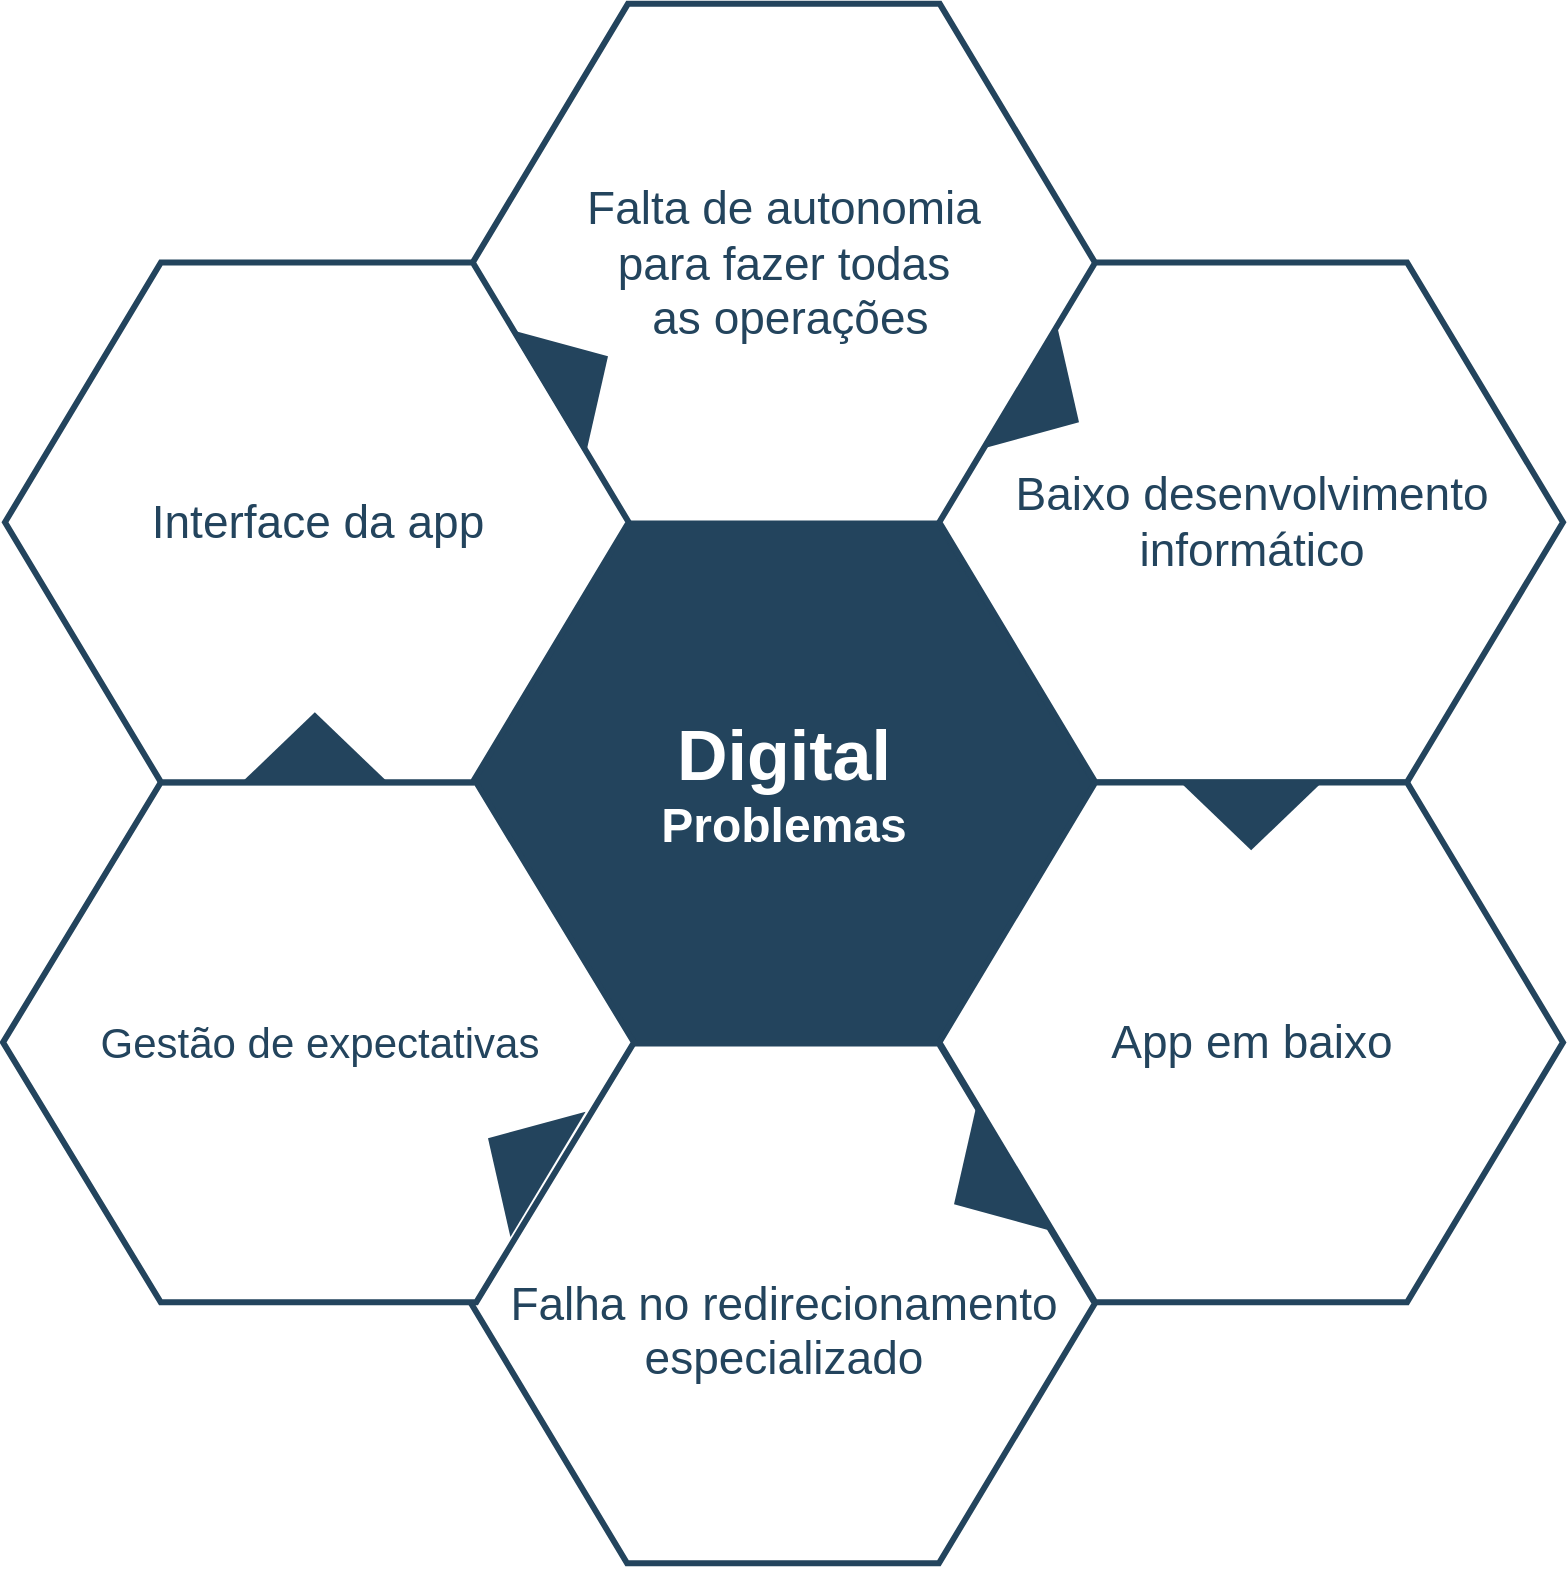 <mxfile version="20.8.4" type="device" pages="5"><diagram id="07fea595-8f29-1299-0266-81d95cde20df" name="Digital_Problemas"><mxGraphModel dx="1588" dy="-1541" grid="1" gridSize="10" guides="1" tooltips="1" connect="1" arrows="1" fold="1" page="1" pageScale="1" pageWidth="1169" pageHeight="827" background="none" math="0" shadow="0"><root><mxCell id="0"/><mxCell id="1" parent="0"/><mxCell id="644" value="&lt;b style=&quot;&quot;&gt;&lt;font style=&quot;&quot; color=&quot;#ffffff&quot;&gt;&lt;span style=&quot;font-size: 35px;&quot;&gt;Digital&lt;/span&gt;&lt;br&gt;&lt;font style=&quot;font-size: 24px;&quot;&gt;Problemas&lt;/font&gt;&lt;br&gt;&lt;/font&gt;&lt;/b&gt;" style="shape=hexagon;perimeter=hexagonPerimeter2;whiteSpace=wrap;html=1;shadow=0;labelBackgroundColor=none;strokeColor=#23445D;fillColor=#23445D;gradientColor=none;fontFamily=Helvetica;fontSize=23;fontColor=#23445d;align=center;strokeWidth=3;" parent="1" vertex="1"><mxGeometry x="428.579" y="2764.798" width="311.842" height="259.868" as="geometry"/></mxCell><mxCell id="645" value="" style="triangle;whiteSpace=wrap;html=1;shadow=0;labelBackgroundColor=none;strokeColor=none;fillColor=#FFFFFF;fontFamily=Helvetica;fontSize=17;fontColor=#23445d;align=center;rotation=90;gradientColor=none;flipV=1;flipH=1;opacity=20;" parent="1" vertex="1"><mxGeometry x="309.5" y="2782.667" width="72" height="152" as="geometry"/></mxCell><mxCell id="646" value="Falta de autonomia &lt;br&gt;para fazer todas&lt;br&gt;&amp;nbsp;as operações" style="shape=hexagon;perimeter=hexagonPerimeter2;whiteSpace=wrap;html=1;shadow=0;labelBackgroundColor=none;strokeColor=#23445D;fillColor=#ffffff;gradientColor=none;fontFamily=Helvetica;fontSize=23;fontColor=#23445D;align=center;strokeWidth=3;" parent="1" vertex="1"><mxGeometry x="428.999" y="2504.927" width="311.842" height="259.868" as="geometry"/></mxCell><mxCell id="647" value="Baixo desenvolvimento&lt;br&gt;informático" style="shape=hexagon;perimeter=hexagonPerimeter2;whiteSpace=wrap;html=1;shadow=0;labelBackgroundColor=none;strokeColor=#23445D;fillColor=#FFFFFF;gradientColor=none;fontFamily=Helvetica;fontSize=23;fontColor=#23445d;align=center;strokeWidth=3;" parent="1" vertex="1"><mxGeometry x="662.658" y="2634.2" width="311.842" height="259.868" as="geometry"/></mxCell><mxCell id="648" value="App em baixo" style="shape=hexagon;perimeter=hexagonPerimeter2;whiteSpace=wrap;html=1;shadow=0;labelBackgroundColor=none;strokeColor=#23445D;fillColor=#FFFFFF;gradientColor=none;fontFamily=Helvetica;fontSize=23;fontColor=#23445d;align=center;strokeWidth=3;" parent="1" vertex="1"><mxGeometry x="662.658" y="2894.265" width="311.842" height="259.868" as="geometry"/></mxCell><mxCell id="649" value="&lt;br&gt;Falha no redirecionamento&lt;br&gt;especializado" style="shape=hexagon;perimeter=hexagonPerimeter2;whiteSpace=wrap;html=1;shadow=0;labelBackgroundColor=none;strokeColor=#23445D;fillColor=#FFFFFF;gradientColor=none;fontFamily=Helvetica;fontSize=23;fontColor=#23445d;align=center;strokeWidth=3;" parent="1" vertex="1"><mxGeometry x="428.579" y="3024.798" width="311.842" height="259.868" as="geometry"/></mxCell><mxCell id="650" value="&lt;font style=&quot;font-size: 21px;&quot;&gt;Gestão de expectativas&lt;br&gt;&lt;/font&gt;" style="shape=hexagon;perimeter=hexagonPerimeter2;whiteSpace=wrap;html=1;shadow=0;labelBackgroundColor=none;strokeColor=#23445D;fillColor=#FFFFFF;gradientColor=none;fontFamily=Helvetica;fontSize=23;fontColor=#23445d;align=center;strokeWidth=3;" parent="1" vertex="1"><mxGeometry x="194.5" y="2894.27" width="315.5" height="259.87" as="geometry"/></mxCell><mxCell id="651" value="Interface da app" style="shape=hexagon;perimeter=hexagonPerimeter2;whiteSpace=wrap;html=1;shadow=0;labelBackgroundColor=none;strokeColor=#23445D;fillColor=#ffffff;gradientColor=none;fontFamily=Helvetica;fontSize=23;fontColor=#23445D;align=center;strokeWidth=3;" parent="1" vertex="1"><mxGeometry x="195.5" y="2634.2" width="311.842" height="259.868" as="geometry"/></mxCell><mxCell id="652" value="" style="triangle;whiteSpace=wrap;html=1;shadow=0;labelBackgroundColor=none;strokeColor=none;fillColor=#23445D;fontFamily=Helvetica;fontSize=17;fontColor=#23445d;align=center;rotation=31;gradientColor=none;strokeWidth=3;" parent="1" vertex="1"><mxGeometry x="700" y="2668.667" width="35" height="73" as="geometry"/></mxCell><mxCell id="653" value="" style="triangle;whiteSpace=wrap;html=1;shadow=0;labelBackgroundColor=none;strokeColor=none;fillColor=#23445D;fontFamily=Helvetica;fontSize=17;fontColor=#23445d;align=center;rotation=31;gradientColor=none;flipH=1;strokeWidth=3;" parent="1" vertex="1"><mxGeometry x="434.5" y="3044.667" width="35" height="73" as="geometry"/></mxCell><mxCell id="654" value="" style="triangle;whiteSpace=wrap;html=1;shadow=0;labelBackgroundColor=none;strokeColor=none;fillColor=#23445D;fontFamily=Helvetica;fontSize=17;fontColor=#23445d;align=center;rotation=329;gradientColor=none;strokeWidth=3;" parent="1" vertex="1"><mxGeometry x="464.5" y="2653.667" width="35" height="73" as="geometry"/></mxCell><mxCell id="655" value="" style="triangle;whiteSpace=wrap;html=1;shadow=0;labelBackgroundColor=none;strokeColor=none;fillColor=#23445D;fontFamily=Helvetica;fontSize=17;fontColor=#23445d;align=center;rotation=329;gradientColor=none;flipH=1;strokeWidth=3;" parent="1" vertex="1"><mxGeometry x="667.5" y="3059.667" width="35" height="73" as="geometry"/></mxCell><mxCell id="656" value="" style="triangle;whiteSpace=wrap;html=1;shadow=0;labelBackgroundColor=none;strokeColor=none;fillColor=#23445D;fontFamily=Helvetica;fontSize=17;fontColor=#23445d;align=center;rotation=90;gradientColor=none;strokeWidth=3;" parent="1" vertex="1"><mxGeometry x="801.079" y="2874.167" width="35" height="73" as="geometry"/></mxCell><mxCell id="657" value="" style="triangle;whiteSpace=wrap;html=1;shadow=0;labelBackgroundColor=none;strokeColor=none;fillColor=#23445D;fontFamily=Helvetica;fontSize=17;fontColor=#23445d;align=center;rotation=90;gradientColor=none;flipH=1;strokeWidth=3;" parent="1" vertex="1"><mxGeometry x="332.921" y="2840.167" width="35" height="73" as="geometry"/></mxCell></root></mxGraphModel></diagram><diagram name="Digital_Solução" id="rorjZK0Y6kmmCVNpEgr0"><mxGraphModel dx="1588" dy="-1541" grid="1" gridSize="10" guides="1" tooltips="1" connect="1" arrows="1" fold="1" page="1" pageScale="1" pageWidth="1169" pageHeight="827" background="none" math="0" shadow="0"><root><mxCell id="aIM_epx6Sou8oXsEZADH-0"/><mxCell id="aIM_epx6Sou8oXsEZADH-1" parent="aIM_epx6Sou8oXsEZADH-0"/><mxCell id="aIM_epx6Sou8oXsEZADH-2" value="&lt;b style=&quot;&quot;&gt;&lt;font style=&quot;&quot; color=&quot;#ffffff&quot;&gt;&lt;span style=&quot;font-size: 35px;&quot;&gt;Digital&lt;/span&gt;&lt;br&gt;&lt;font style=&quot;font-size: 24px;&quot;&gt;Soluções&lt;/font&gt;&lt;br&gt;&lt;/font&gt;&lt;/b&gt;" style="shape=hexagon;perimeter=hexagonPerimeter2;whiteSpace=wrap;html=1;shadow=0;labelBackgroundColor=none;strokeColor=#23445D;fillColor=#23445D;gradientColor=none;fontFamily=Helvetica;fontSize=23;fontColor=#23445d;align=center;strokeWidth=3;" parent="aIM_epx6Sou8oXsEZADH-1" vertex="1"><mxGeometry x="428.579" y="2764.798" width="311.842" height="259.868" as="geometry"/></mxCell><mxCell id="aIM_epx6Sou8oXsEZADH-3" value="" style="triangle;whiteSpace=wrap;html=1;shadow=0;labelBackgroundColor=none;strokeColor=none;fillColor=#FFFFFF;fontFamily=Helvetica;fontSize=17;fontColor=#23445d;align=center;rotation=90;gradientColor=none;flipV=1;flipH=1;opacity=20;" parent="aIM_epx6Sou8oXsEZADH-1" vertex="1"><mxGeometry x="309.5" y="2782.667" width="72" height="152" as="geometry"/></mxCell><mxCell id="aIM_epx6Sou8oXsEZADH-4" value="Sistema de notificações" style="shape=hexagon;perimeter=hexagonPerimeter2;whiteSpace=wrap;html=1;shadow=0;labelBackgroundColor=none;strokeColor=#23445D;fillColor=#ffffff;gradientColor=none;fontFamily=Helvetica;fontSize=23;fontColor=#23445D;align=center;strokeWidth=3;" parent="aIM_epx6Sou8oXsEZADH-1" vertex="1"><mxGeometry x="428.999" y="2504.927" width="311.842" height="259.868" as="geometry"/></mxCell><mxCell id="aIM_epx6Sou8oXsEZADH-5" value="Monitorização (Grafana)" style="shape=hexagon;perimeter=hexagonPerimeter2;whiteSpace=wrap;html=1;shadow=0;labelBackgroundColor=none;strokeColor=#23445D;fillColor=#FFFFFF;gradientColor=none;fontFamily=Helvetica;fontSize=23;fontColor=#23445d;align=center;strokeWidth=3;" parent="aIM_epx6Sou8oXsEZADH-1" vertex="1"><mxGeometry x="662.658" y="2634.2" width="311.842" height="259.868" as="geometry"/></mxCell><mxCell id="aIM_epx6Sou8oXsEZADH-7" value="Desenvolvimento &lt;br&gt;informático" style="shape=hexagon;perimeter=hexagonPerimeter2;whiteSpace=wrap;html=1;shadow=0;labelBackgroundColor=none;strokeColor=#23445D;fillColor=#FFFFFF;gradientColor=none;fontFamily=Helvetica;fontSize=23;fontColor=#23445d;align=center;strokeWidth=3;" parent="aIM_epx6Sou8oXsEZADH-1" vertex="1"><mxGeometry x="428.579" y="3024.798" width="311.842" height="259.868" as="geometry"/></mxCell><mxCell id="aIM_epx6Sou8oXsEZADH-8" value="&lt;font style=&quot;font-size: 21px;&quot;&gt;Chatbots para aliviar carga de trabalho&lt;br&gt;(gerir expectativas)&lt;br&gt;&lt;/font&gt;" style="shape=hexagon;perimeter=hexagonPerimeter2;whiteSpace=wrap;html=1;shadow=0;labelBackgroundColor=none;strokeColor=#23445D;fillColor=#FFFFFF;gradientColor=none;fontFamily=Helvetica;fontSize=23;fontColor=#23445d;align=center;strokeWidth=3;" parent="aIM_epx6Sou8oXsEZADH-1" vertex="1"><mxGeometry x="194.5" y="2894.27" width="315.5" height="259.87" as="geometry"/></mxCell><mxCell id="aIM_epx6Sou8oXsEZADH-9" value="Reformulação da &lt;br&gt;Interface da app" style="shape=hexagon;perimeter=hexagonPerimeter2;whiteSpace=wrap;html=1;shadow=0;labelBackgroundColor=none;strokeColor=#23445D;fillColor=#ffffff;gradientColor=none;fontFamily=Helvetica;fontSize=23;fontColor=#23445D;align=center;strokeWidth=3;" parent="aIM_epx6Sou8oXsEZADH-1" vertex="1"><mxGeometry x="195.5" y="2634.2" width="311.842" height="259.868" as="geometry"/></mxCell><mxCell id="aIM_epx6Sou8oXsEZADH-10" value="" style="triangle;whiteSpace=wrap;html=1;shadow=0;labelBackgroundColor=none;strokeColor=none;fillColor=#23445D;fontFamily=Helvetica;fontSize=17;fontColor=#23445d;align=center;rotation=31;gradientColor=none;strokeWidth=3;" parent="aIM_epx6Sou8oXsEZADH-1" vertex="1"><mxGeometry x="700" y="2668.667" width="35" height="73" as="geometry"/></mxCell><mxCell id="aIM_epx6Sou8oXsEZADH-11" value="" style="triangle;whiteSpace=wrap;html=1;shadow=0;labelBackgroundColor=none;strokeColor=none;fillColor=#23445D;fontFamily=Helvetica;fontSize=17;fontColor=#23445d;align=center;rotation=31;gradientColor=none;flipH=1;strokeWidth=3;" parent="aIM_epx6Sou8oXsEZADH-1" vertex="1"><mxGeometry x="434.5" y="3044.667" width="35" height="73" as="geometry"/></mxCell><mxCell id="aIM_epx6Sou8oXsEZADH-12" value="" style="triangle;whiteSpace=wrap;html=1;shadow=0;labelBackgroundColor=none;strokeColor=none;fillColor=#23445D;fontFamily=Helvetica;fontSize=17;fontColor=#23445d;align=center;rotation=329;gradientColor=none;strokeWidth=3;" parent="aIM_epx6Sou8oXsEZADH-1" vertex="1"><mxGeometry x="464.5" y="2653.667" width="35" height="73" as="geometry"/></mxCell><mxCell id="aIM_epx6Sou8oXsEZADH-13" value="" style="triangle;whiteSpace=wrap;html=1;shadow=0;labelBackgroundColor=none;strokeColor=none;fillColor=#23445D;fontFamily=Helvetica;fontSize=17;fontColor=#23445d;align=center;rotation=329;gradientColor=none;flipH=1;strokeWidth=3;" parent="aIM_epx6Sou8oXsEZADH-1" vertex="1"><mxGeometry x="667.5" y="3059.667" width="35" height="73" as="geometry"/></mxCell><mxCell id="aIM_epx6Sou8oXsEZADH-14" value="" style="triangle;whiteSpace=wrap;html=1;shadow=0;labelBackgroundColor=none;strokeColor=none;fillColor=#23445D;fontFamily=Helvetica;fontSize=17;fontColor=#23445d;align=center;rotation=90;gradientColor=none;strokeWidth=3;" parent="aIM_epx6Sou8oXsEZADH-1" vertex="1"><mxGeometry x="801.079" y="2874.167" width="35" height="73" as="geometry"/></mxCell><mxCell id="aIM_epx6Sou8oXsEZADH-15" value="" style="triangle;whiteSpace=wrap;html=1;shadow=0;labelBackgroundColor=none;strokeColor=none;fillColor=#23445D;fontFamily=Helvetica;fontSize=17;fontColor=#23445d;align=center;rotation=90;gradientColor=none;flipH=1;strokeWidth=3;" parent="aIM_epx6Sou8oXsEZADH-1" vertex="1"><mxGeometry x="332.921" y="2840.167" width="35" height="73" as="geometry"/></mxCell><mxCell id="aIM_epx6Sou8oXsEZADH-17" value="&lt;font style=&quot;font-size: 23px&quot;&gt;Otimização&lt;/font&gt;" style="shape=hexagon;perimeter=hexagonPerimeter2;whiteSpace=wrap;html=1;shadow=0;labelBackgroundColor=none;strokeColor=#23445D;fillColor=#FFFFFF;gradientColor=none;fontFamily=Helvetica;fontSize=23;fontColor=#23445d;align=center;strokeWidth=3;" parent="aIM_epx6Sou8oXsEZADH-1" vertex="1"><mxGeometry x="662.659" y="2894.068" width="311.842" height="259.868" as="geometry"/></mxCell><mxCell id="GxlAVM4FOL7Z4TVKnSfx-1" value="" style="triangle;whiteSpace=wrap;html=1;shadow=0;labelBackgroundColor=none;strokeColor=none;fillColor=#23445D;fontFamily=Helvetica;fontSize=17;fontColor=#23445d;align=center;rotation=90;gradientColor=none;strokeWidth=3;" parent="aIM_epx6Sou8oXsEZADH-1" vertex="1"><mxGeometry x="801.079" y="2874.17" width="35" height="73" as="geometry"/></mxCell></root></mxGraphModel></diagram><diagram id="_JqE2QO1YdkewaoCfFft" name="Balcões_Problemas"><mxGraphModel dx="1588" dy="-1398" grid="1" gridSize="10" guides="1" tooltips="1" connect="1" arrows="1" fold="1" page="1" pageScale="1" pageWidth="827" pageHeight="1169" math="0" shadow="0"><root><mxCell id="0"/><mxCell id="1" parent="0"/><mxCell id="lIM_ioeZpzvkcnRa6BQ3-1" value="&lt;b style=&quot;&quot;&gt;&lt;font style=&quot;&quot; color=&quot;#ffffff&quot;&gt;&lt;span style=&quot;font-size: 35px;&quot;&gt;Balcões&lt;/span&gt;&lt;br&gt;&lt;font style=&quot;font-size: 24px;&quot;&gt;Problemas&lt;/font&gt;&lt;br&gt;&lt;/font&gt;&lt;/b&gt;" style="shape=hexagon;perimeter=hexagonPerimeter2;whiteSpace=wrap;html=1;shadow=0;labelBackgroundColor=none;strokeColor=#23445D;fillColor=#23445D;gradientColor=none;fontFamily=Helvetica;fontSize=23;fontColor=#23445d;align=center;strokeWidth=3;" parent="1" vertex="1"><mxGeometry x="304.079" y="2640.128" width="311.842" height="259.868" as="geometry"/></mxCell><mxCell id="lIM_ioeZpzvkcnRa6BQ3-2" value="" style="triangle;whiteSpace=wrap;html=1;shadow=0;labelBackgroundColor=none;strokeColor=none;fillColor=#FFFFFF;fontFamily=Helvetica;fontSize=17;fontColor=#23445d;align=center;rotation=90;gradientColor=none;flipV=1;flipH=1;opacity=20;" parent="1" vertex="1"><mxGeometry x="185" y="2657.997" width="72" height="152" as="geometry"/></mxCell><mxCell id="lIM_ioeZpzvkcnRa6BQ3-3" value="Fecho dos balcões" style="shape=hexagon;perimeter=hexagonPerimeter2;whiteSpace=wrap;html=1;shadow=0;labelBackgroundColor=none;strokeColor=#23445D;fillColor=#ffffff;gradientColor=none;fontFamily=Helvetica;fontSize=23;fontColor=#23445D;align=center;strokeWidth=3;" parent="1" vertex="1"><mxGeometry x="304.079" y="2379.997" width="311.842" height="259.868" as="geometry"/></mxCell><mxCell id="lIM_ioeZpzvkcnRa6BQ3-4" value="Processo de abertura de contas e CH" style="shape=hexagon;perimeter=hexagonPerimeter2;whiteSpace=wrap;html=1;shadow=0;labelBackgroundColor=none;strokeColor=#23445D;fillColor=#FFFFFF;gradientColor=none;fontFamily=Helvetica;fontSize=23;fontColor=#23445d;align=center;strokeWidth=3;" parent="1" vertex="1"><mxGeometry x="538.158" y="2509.53" width="311.842" height="259.868" as="geometry"/></mxCell><mxCell id="lIM_ioeZpzvkcnRa6BQ3-5" value="Canais diretos de resolução de problemas" style="shape=hexagon;perimeter=hexagonPerimeter2;whiteSpace=wrap;html=1;shadow=0;labelBackgroundColor=none;strokeColor=#23445D;fillColor=#FFFFFF;gradientColor=none;fontFamily=Helvetica;fontSize=23;fontColor=#23445d;align=center;strokeWidth=3;" parent="1" vertex="1"><mxGeometry x="538.158" y="2769.595" width="311.842" height="259.868" as="geometry"/></mxCell><mxCell id="lIM_ioeZpzvkcnRa6BQ3-6" value="Escassez de colaboradores" style="shape=hexagon;perimeter=hexagonPerimeter2;whiteSpace=wrap;html=1;shadow=0;labelBackgroundColor=none;strokeColor=#23445D;fillColor=#FFFFFF;gradientColor=none;fontFamily=Helvetica;fontSize=23;fontColor=#23445d;align=center;strokeWidth=3;" parent="1" vertex="1"><mxGeometry x="304.079" y="2900.128" width="311.842" height="259.868" as="geometry"/></mxCell><mxCell id="lIM_ioeZpzvkcnRa6BQ3-7" value="&lt;font style=&quot;font-size: 23px;&quot;&gt;Ineficiência de passagem transição digital&amp;nbsp;&lt;br&gt;&lt;/font&gt;" style="shape=hexagon;perimeter=hexagonPerimeter2;whiteSpace=wrap;html=1;shadow=0;labelBackgroundColor=none;strokeColor=#23445D;fillColor=#FFFFFF;gradientColor=none;fontFamily=Helvetica;fontSize=23;fontColor=#23445d;align=center;strokeWidth=3;" parent="1" vertex="1"><mxGeometry x="70" y="2769.6" width="315.5" height="259.87" as="geometry"/></mxCell><mxCell id="lIM_ioeZpzvkcnRa6BQ3-8" value="Avaria de máquinas" style="shape=hexagon;perimeter=hexagonPerimeter2;whiteSpace=wrap;html=1;shadow=0;labelBackgroundColor=none;strokeColor=#23445D;fillColor=#ffffff;gradientColor=none;fontFamily=Helvetica;fontSize=23;fontColor=#23445D;align=center;strokeWidth=3;" parent="1" vertex="1"><mxGeometry x="71.0" y="2509.53" width="311.842" height="259.868" as="geometry"/></mxCell><mxCell id="lIM_ioeZpzvkcnRa6BQ3-9" value="" style="triangle;whiteSpace=wrap;html=1;shadow=0;labelBackgroundColor=none;strokeColor=none;fillColor=#23445D;fontFamily=Helvetica;fontSize=17;fontColor=#23445d;align=center;rotation=31;gradientColor=none;strokeWidth=3;" parent="1" vertex="1"><mxGeometry x="575.5" y="2543.997" width="35" height="73" as="geometry"/></mxCell><mxCell id="lIM_ioeZpzvkcnRa6BQ3-10" value="" style="triangle;whiteSpace=wrap;html=1;shadow=0;labelBackgroundColor=none;strokeColor=none;fillColor=#23445D;fontFamily=Helvetica;fontSize=17;fontColor=#23445d;align=center;rotation=31;gradientColor=none;flipH=1;strokeWidth=3;" parent="1" vertex="1"><mxGeometry x="310" y="2919.997" width="35" height="73" as="geometry"/></mxCell><mxCell id="lIM_ioeZpzvkcnRa6BQ3-11" value="" style="triangle;whiteSpace=wrap;html=1;shadow=0;labelBackgroundColor=none;strokeColor=none;fillColor=#23445D;fontFamily=Helvetica;fontSize=17;fontColor=#23445d;align=center;rotation=329;gradientColor=none;strokeWidth=3;" parent="1" vertex="1"><mxGeometry x="340" y="2528.997" width="35" height="73" as="geometry"/></mxCell><mxCell id="lIM_ioeZpzvkcnRa6BQ3-12" value="" style="triangle;whiteSpace=wrap;html=1;shadow=0;labelBackgroundColor=none;strokeColor=none;fillColor=#23445D;fontFamily=Helvetica;fontSize=17;fontColor=#23445d;align=center;rotation=329;gradientColor=none;flipH=1;strokeWidth=3;" parent="1" vertex="1"><mxGeometry x="543" y="2934.997" width="35" height="73" as="geometry"/></mxCell><mxCell id="lIM_ioeZpzvkcnRa6BQ3-13" value="" style="triangle;whiteSpace=wrap;html=1;shadow=0;labelBackgroundColor=none;strokeColor=none;fillColor=#23445D;fontFamily=Helvetica;fontSize=17;fontColor=#23445d;align=center;rotation=90;gradientColor=none;strokeWidth=3;" parent="1" vertex="1"><mxGeometry x="676.579" y="2749.497" width="35" height="73" as="geometry"/></mxCell><mxCell id="lIM_ioeZpzvkcnRa6BQ3-14" value="" style="triangle;whiteSpace=wrap;html=1;shadow=0;labelBackgroundColor=none;strokeColor=none;fillColor=#23445D;fontFamily=Helvetica;fontSize=17;fontColor=#23445d;align=center;rotation=90;gradientColor=none;flipH=1;strokeWidth=3;" parent="1" vertex="1"><mxGeometry x="208.421" y="2715.497" width="35" height="73" as="geometry"/></mxCell><mxCell id="lIM_ioeZpzvkcnRa6BQ3-16" value="&lt;font style=&quot;font-size: 22px;&quot;&gt;Falta de incentivo em atender clientes de outros balcões&lt;/font&gt;" style="shape=hexagon;perimeter=hexagonPerimeter2;whiteSpace=wrap;html=1;shadow=0;labelBackgroundColor=none;strokeColor=#23445D;fillColor=#FFFFFF;gradientColor=none;fontFamily=Helvetica;fontSize=23;fontColor=#23445d;align=center;strokeWidth=3;" parent="1" vertex="1"><mxGeometry x="538.159" y="3029.468" width="311.842" height="259.868" as="geometry"/></mxCell></root></mxGraphModel></diagram><diagram name="Balcões_Soluções" id="RSoeFzKu9tKu-t-F-uSa"><mxGraphModel dx="1588" dy="-1398" grid="1" gridSize="10" guides="1" tooltips="1" connect="1" arrows="1" fold="1" page="1" pageScale="1" pageWidth="827" pageHeight="1169" math="0" shadow="0"><root><mxCell id="EQ3aLIT8UE8cQ_pd233S-0"/><mxCell id="EQ3aLIT8UE8cQ_pd233S-1" parent="EQ3aLIT8UE8cQ_pd233S-0"/><mxCell id="EQ3aLIT8UE8cQ_pd233S-2" value="&lt;b style=&quot;&quot;&gt;&lt;font style=&quot;&quot; color=&quot;#ffffff&quot;&gt;&lt;span style=&quot;font-size: 35px;&quot;&gt;Balcões&lt;/span&gt;&lt;br&gt;&lt;font style=&quot;font-size: 24px;&quot;&gt;Soluções&lt;/font&gt;&lt;br&gt;&lt;/font&gt;&lt;/b&gt;" style="shape=hexagon;perimeter=hexagonPerimeter2;whiteSpace=wrap;html=1;shadow=0;labelBackgroundColor=none;strokeColor=#23445D;fillColor=#23445D;gradientColor=none;fontFamily=Helvetica;fontSize=23;fontColor=#23445d;align=center;strokeWidth=3;" parent="EQ3aLIT8UE8cQ_pd233S-1" vertex="1"><mxGeometry x="304.079" y="2640.128" width="311.842" height="259.868" as="geometry"/></mxCell><mxCell id="EQ3aLIT8UE8cQ_pd233S-3" value="" style="triangle;whiteSpace=wrap;html=1;shadow=0;labelBackgroundColor=none;strokeColor=none;fillColor=#FFFFFF;fontFamily=Helvetica;fontSize=17;fontColor=#23445d;align=center;rotation=90;gradientColor=none;flipV=1;flipH=1;opacity=20;" parent="EQ3aLIT8UE8cQ_pd233S-1" vertex="1"><mxGeometry x="185" y="2657.997" width="72" height="152" as="geometry"/></mxCell><mxCell id="EQ3aLIT8UE8cQ_pd233S-4" value="Metaverso" style="shape=hexagon;perimeter=hexagonPerimeter2;whiteSpace=wrap;html=1;shadow=0;labelBackgroundColor=none;strokeColor=#23445D;fillColor=#ffffff;gradientColor=none;fontFamily=Helvetica;fontSize=23;fontColor=#23445D;align=center;strokeWidth=3;" parent="EQ3aLIT8UE8cQ_pd233S-1" vertex="1"><mxGeometry x="304.079" y="2379.997" width="311.842" height="259.868" as="geometry"/></mxCell><mxCell id="EQ3aLIT8UE8cQ_pd233S-5" value="Possibilidade dos órgãos comerciais de anular certas&amp;nbsp;&lt;br&gt;trasações" style="shape=hexagon;perimeter=hexagonPerimeter2;whiteSpace=wrap;html=1;shadow=0;labelBackgroundColor=none;strokeColor=#23445D;fillColor=#FFFFFF;gradientColor=none;fontFamily=Helvetica;fontSize=23;fontColor=#23445d;align=center;strokeWidth=3;" parent="EQ3aLIT8UE8cQ_pd233S-1" vertex="1"><mxGeometry x="538.158" y="2509.53" width="311.842" height="259.868" as="geometry"/></mxCell><mxCell id="EQ3aLIT8UE8cQ_pd233S-6" value="Canais diretos de resolução de problemas" style="shape=hexagon;perimeter=hexagonPerimeter2;whiteSpace=wrap;html=1;shadow=0;labelBackgroundColor=none;strokeColor=#23445D;fillColor=#FFFFFF;gradientColor=none;fontFamily=Helvetica;fontSize=23;fontColor=#23445d;align=center;strokeWidth=3;" parent="EQ3aLIT8UE8cQ_pd233S-1" vertex="1"><mxGeometry x="538.158" y="2769.595" width="311.842" height="259.868" as="geometry"/></mxCell><mxCell id="EQ3aLIT8UE8cQ_pd233S-7" value="&lt;span style=&quot;font-size: 18px;&quot;&gt;Equipa de acompanhamento &lt;br&gt;para integração de colaboradores de outros balcões&lt;/span&gt;" style="shape=hexagon;perimeter=hexagonPerimeter2;whiteSpace=wrap;html=1;shadow=0;labelBackgroundColor=none;strokeColor=#23445D;fillColor=#FFFFFF;gradientColor=none;fontFamily=Helvetica;fontSize=23;fontColor=#23445d;align=center;strokeWidth=3;" parent="EQ3aLIT8UE8cQ_pd233S-1" vertex="1"><mxGeometry x="304.079" y="2900.128" width="311.842" height="259.868" as="geometry"/></mxCell><mxCell id="EQ3aLIT8UE8cQ_pd233S-8" value="&lt;font style=&quot;font-size: 23px;&quot;&gt;&lt;br&gt;&lt;/font&gt;" style="shape=hexagon;perimeter=hexagonPerimeter2;whiteSpace=wrap;html=1;shadow=0;labelBackgroundColor=none;strokeColor=#23445D;fillColor=#FFFFFF;gradientColor=none;fontFamily=Helvetica;fontSize=23;fontColor=#23445d;align=center;strokeWidth=3;" parent="EQ3aLIT8UE8cQ_pd233S-1" vertex="1"><mxGeometry x="70" y="2769.6" width="315.5" height="259.87" as="geometry"/></mxCell><mxCell id="EQ3aLIT8UE8cQ_pd233S-9" value="" style="shape=hexagon;perimeter=hexagonPerimeter2;whiteSpace=wrap;html=1;shadow=0;labelBackgroundColor=none;strokeColor=#23445D;fillColor=#ffffff;gradientColor=none;fontFamily=Helvetica;fontSize=23;fontColor=#23445D;align=center;strokeWidth=3;" parent="EQ3aLIT8UE8cQ_pd233S-1" vertex="1"><mxGeometry x="71.0" y="2509.53" width="311.842" height="259.868" as="geometry"/></mxCell><mxCell id="EQ3aLIT8UE8cQ_pd233S-10" value="" style="triangle;whiteSpace=wrap;html=1;shadow=0;labelBackgroundColor=none;strokeColor=none;fillColor=#23445D;fontFamily=Helvetica;fontSize=17;fontColor=#23445d;align=center;rotation=31;gradientColor=none;strokeWidth=3;" parent="EQ3aLIT8UE8cQ_pd233S-1" vertex="1"><mxGeometry x="575.5" y="2543.997" width="35" height="73" as="geometry"/></mxCell><mxCell id="EQ3aLIT8UE8cQ_pd233S-11" value="" style="triangle;whiteSpace=wrap;html=1;shadow=0;labelBackgroundColor=none;strokeColor=none;fillColor=#23445D;fontFamily=Helvetica;fontSize=17;fontColor=#23445d;align=center;rotation=31;gradientColor=none;flipH=1;strokeWidth=3;" parent="EQ3aLIT8UE8cQ_pd233S-1" vertex="1"><mxGeometry x="310" y="2919.997" width="35" height="73" as="geometry"/></mxCell><mxCell id="EQ3aLIT8UE8cQ_pd233S-12" value="" style="triangle;whiteSpace=wrap;html=1;shadow=0;labelBackgroundColor=none;strokeColor=none;fillColor=#23445D;fontFamily=Helvetica;fontSize=17;fontColor=#23445d;align=center;rotation=329;gradientColor=none;strokeWidth=3;" parent="EQ3aLIT8UE8cQ_pd233S-1" vertex="1"><mxGeometry x="340" y="2528.997" width="35" height="73" as="geometry"/></mxCell><mxCell id="EQ3aLIT8UE8cQ_pd233S-13" value="" style="triangle;whiteSpace=wrap;html=1;shadow=0;labelBackgroundColor=none;strokeColor=none;fillColor=#23445D;fontFamily=Helvetica;fontSize=17;fontColor=#23445d;align=center;rotation=329;gradientColor=none;flipH=1;strokeWidth=3;" parent="EQ3aLIT8UE8cQ_pd233S-1" vertex="1"><mxGeometry x="543" y="2934.997" width="35" height="73" as="geometry"/></mxCell><mxCell id="EQ3aLIT8UE8cQ_pd233S-14" value="" style="triangle;whiteSpace=wrap;html=1;shadow=0;labelBackgroundColor=none;strokeColor=none;fillColor=#23445D;fontFamily=Helvetica;fontSize=17;fontColor=#23445d;align=center;rotation=90;gradientColor=none;strokeWidth=3;" parent="EQ3aLIT8UE8cQ_pd233S-1" vertex="1"><mxGeometry x="676.579" y="2749.497" width="35" height="73" as="geometry"/></mxCell><mxCell id="EQ3aLIT8UE8cQ_pd233S-15" value="" style="triangle;whiteSpace=wrap;html=1;shadow=0;labelBackgroundColor=none;strokeColor=none;fillColor=#23445D;fontFamily=Helvetica;fontSize=17;fontColor=#23445d;align=center;rotation=90;gradientColor=none;flipH=1;strokeWidth=3;" parent="EQ3aLIT8UE8cQ_pd233S-1" vertex="1"><mxGeometry x="208.421" y="2715.497" width="35" height="73" as="geometry"/></mxCell></root></mxGraphModel></diagram><diagram id="7UGNOU07xsKkdD4D2VbG" name="Página-3"><mxGraphModel dx="784" dy="461" grid="1" gridSize="10" guides="1" tooltips="1" connect="1" arrows="1" fold="1" page="1" pageScale="1" pageWidth="827" pageHeight="1169" math="0" shadow="0"><root><mxCell id="0"/><mxCell id="1" parent="0"/></root></mxGraphModel></diagram></mxfile>